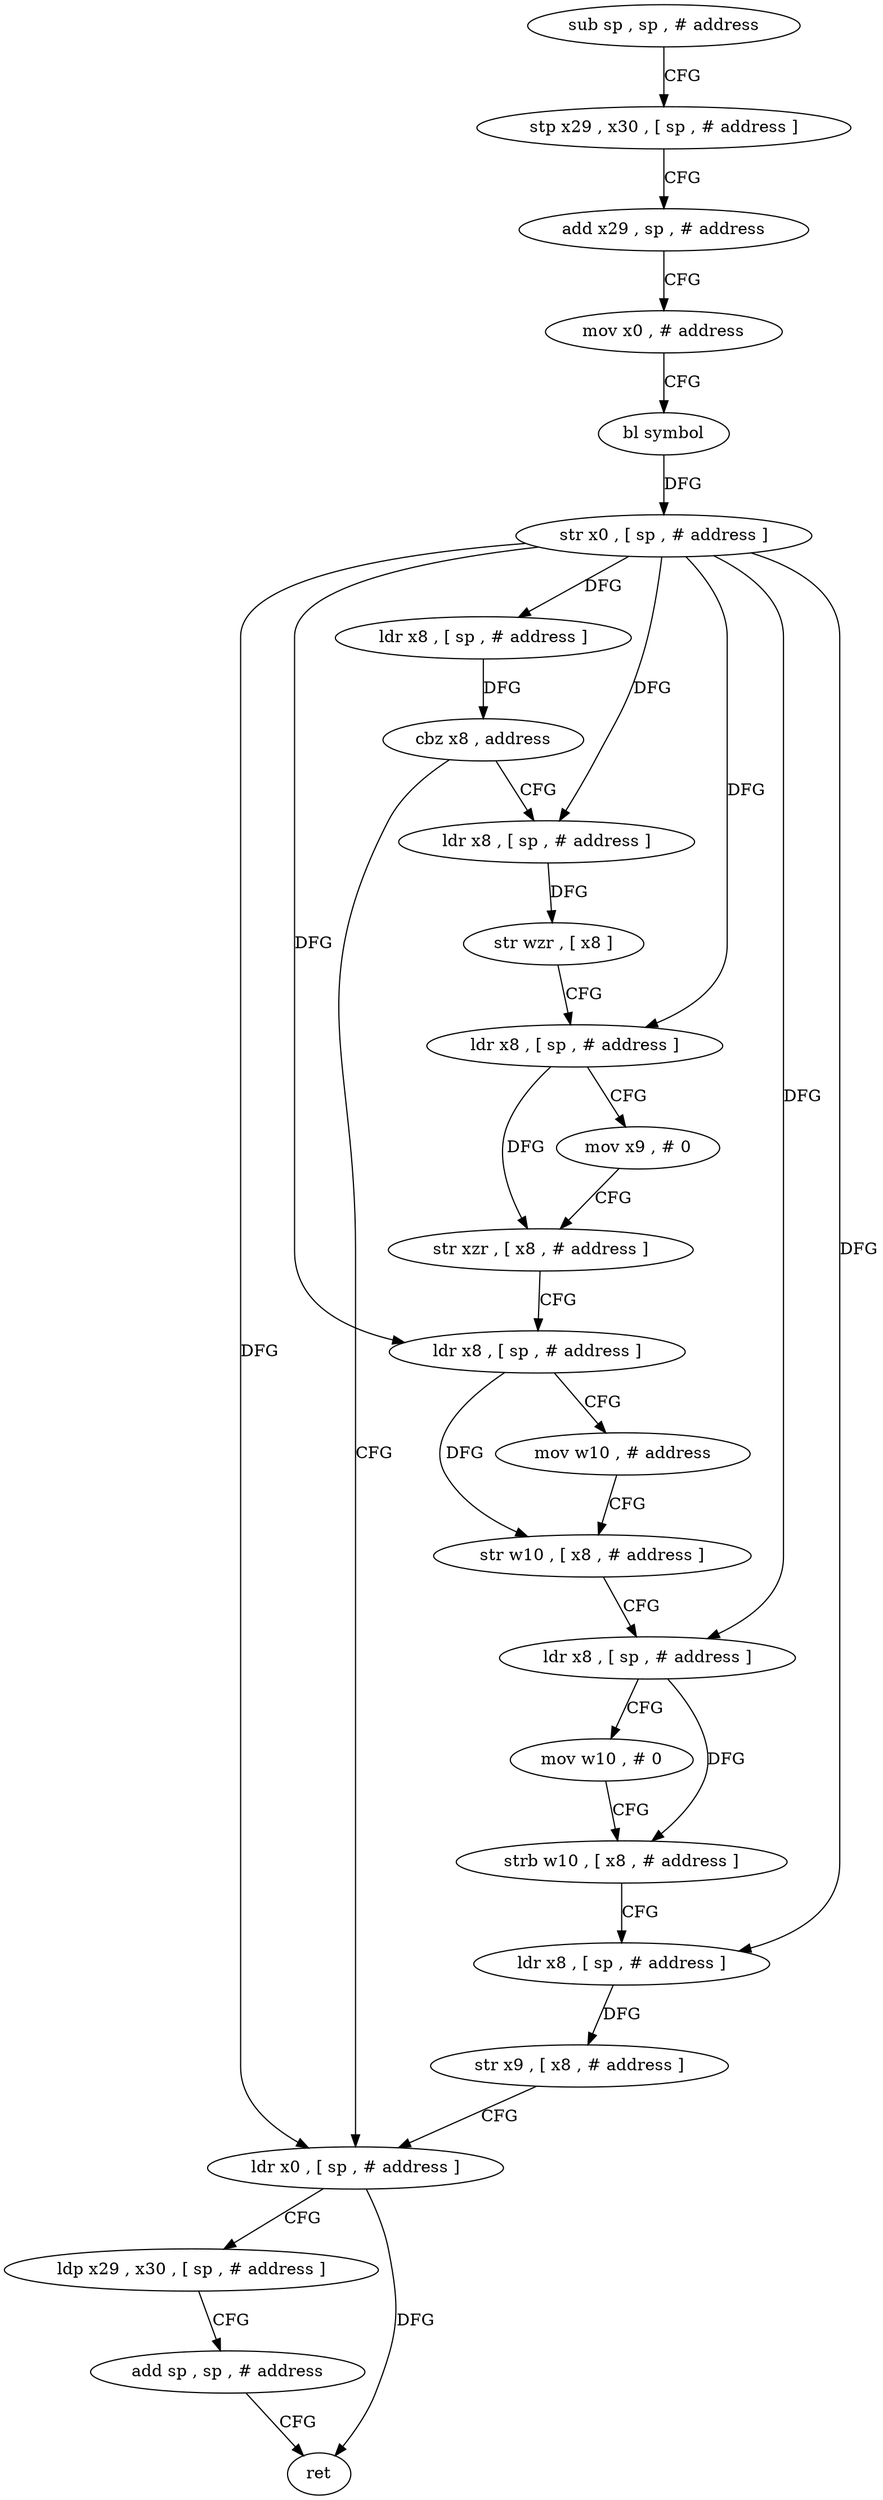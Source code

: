 digraph "func" {
"131316" [label = "sub sp , sp , # address" ]
"131320" [label = "stp x29 , x30 , [ sp , # address ]" ]
"131324" [label = "add x29 , sp , # address" ]
"131328" [label = "mov x0 , # address" ]
"131332" [label = "bl symbol" ]
"131336" [label = "str x0 , [ sp , # address ]" ]
"131340" [label = "ldr x8 , [ sp , # address ]" ]
"131344" [label = "cbz x8 , address" ]
"131400" [label = "ldr x0 , [ sp , # address ]" ]
"131348" [label = "ldr x8 , [ sp , # address ]" ]
"131404" [label = "ldp x29 , x30 , [ sp , # address ]" ]
"131408" [label = "add sp , sp , # address" ]
"131412" [label = "ret" ]
"131352" [label = "str wzr , [ x8 ]" ]
"131356" [label = "ldr x8 , [ sp , # address ]" ]
"131360" [label = "mov x9 , # 0" ]
"131364" [label = "str xzr , [ x8 , # address ]" ]
"131368" [label = "ldr x8 , [ sp , # address ]" ]
"131372" [label = "mov w10 , # address" ]
"131376" [label = "str w10 , [ x8 , # address ]" ]
"131380" [label = "ldr x8 , [ sp , # address ]" ]
"131384" [label = "mov w10 , # 0" ]
"131388" [label = "strb w10 , [ x8 , # address ]" ]
"131392" [label = "ldr x8 , [ sp , # address ]" ]
"131396" [label = "str x9 , [ x8 , # address ]" ]
"131316" -> "131320" [ label = "CFG" ]
"131320" -> "131324" [ label = "CFG" ]
"131324" -> "131328" [ label = "CFG" ]
"131328" -> "131332" [ label = "CFG" ]
"131332" -> "131336" [ label = "DFG" ]
"131336" -> "131340" [ label = "DFG" ]
"131336" -> "131400" [ label = "DFG" ]
"131336" -> "131348" [ label = "DFG" ]
"131336" -> "131356" [ label = "DFG" ]
"131336" -> "131368" [ label = "DFG" ]
"131336" -> "131380" [ label = "DFG" ]
"131336" -> "131392" [ label = "DFG" ]
"131340" -> "131344" [ label = "DFG" ]
"131344" -> "131400" [ label = "CFG" ]
"131344" -> "131348" [ label = "CFG" ]
"131400" -> "131404" [ label = "CFG" ]
"131400" -> "131412" [ label = "DFG" ]
"131348" -> "131352" [ label = "DFG" ]
"131404" -> "131408" [ label = "CFG" ]
"131408" -> "131412" [ label = "CFG" ]
"131352" -> "131356" [ label = "CFG" ]
"131356" -> "131360" [ label = "CFG" ]
"131356" -> "131364" [ label = "DFG" ]
"131360" -> "131364" [ label = "CFG" ]
"131364" -> "131368" [ label = "CFG" ]
"131368" -> "131372" [ label = "CFG" ]
"131368" -> "131376" [ label = "DFG" ]
"131372" -> "131376" [ label = "CFG" ]
"131376" -> "131380" [ label = "CFG" ]
"131380" -> "131384" [ label = "CFG" ]
"131380" -> "131388" [ label = "DFG" ]
"131384" -> "131388" [ label = "CFG" ]
"131388" -> "131392" [ label = "CFG" ]
"131392" -> "131396" [ label = "DFG" ]
"131396" -> "131400" [ label = "CFG" ]
}

